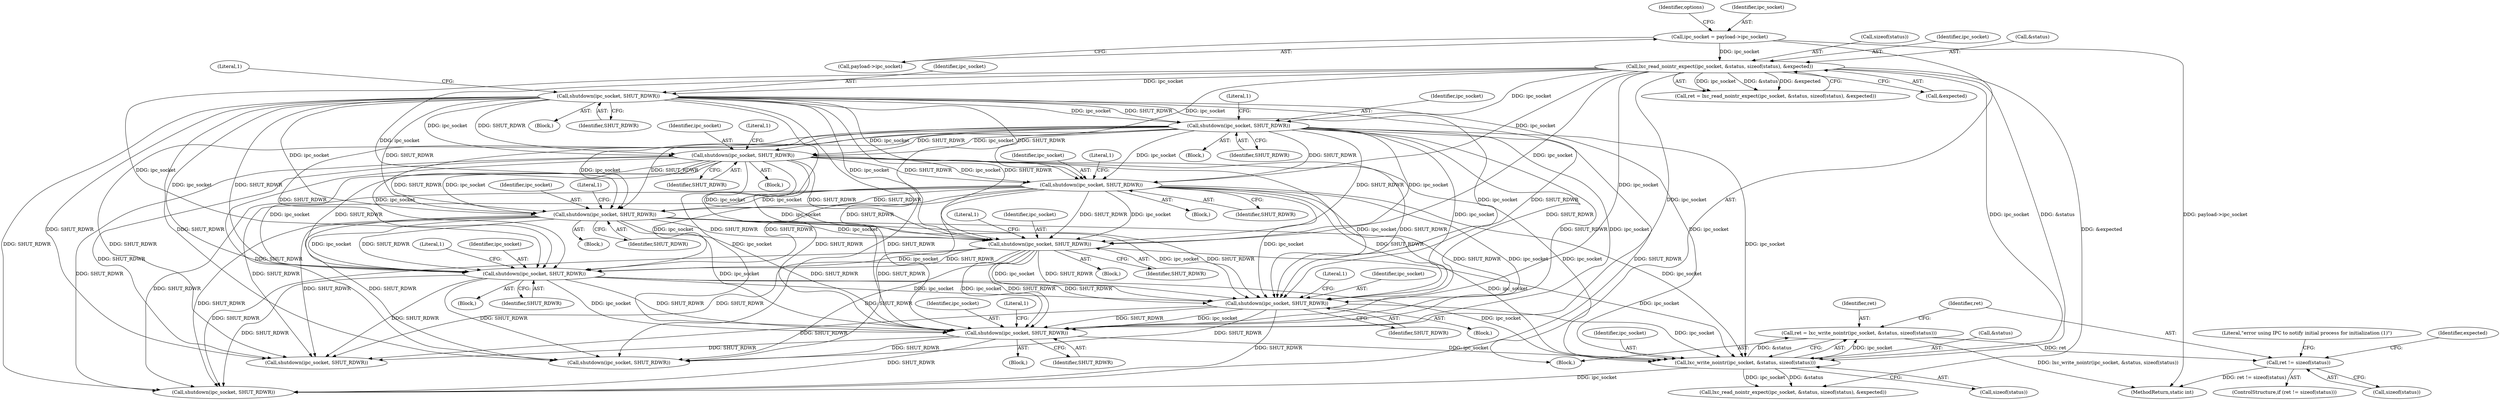 digraph "0_lxc_5c3fcae78b63ac9dd56e36075903921bd9461f9e@API" {
"1000439" [label="(Call,ret = lxc_write_nointr(ipc_socket, &status, sizeof(status)))"];
"1000441" [label="(Call,lxc_write_nointr(ipc_socket, &status, sizeof(status)))"];
"1000293" [label="(Call,shutdown(ipc_socket, SHUT_RDWR))"];
"1000268" [label="(Call,shutdown(ipc_socket, SHUT_RDWR))"];
"1000175" [label="(Call,shutdown(ipc_socket, SHUT_RDWR))"];
"1000160" [label="(Call,lxc_read_nointr_expect(ipc_socket, &status, sizeof(status), &expected))"];
"1000126" [label="(Call,ipc_socket = payload->ipc_socket)"];
"1000244" [label="(Call,shutdown(ipc_socket, SHUT_RDWR))"];
"1000203" [label="(Call,shutdown(ipc_socket, SHUT_RDWR))"];
"1000408" [label="(Call,shutdown(ipc_socket, SHUT_RDWR))"];
"1000381" [label="(Call,shutdown(ipc_socket, SHUT_RDWR))"];
"1000361" [label="(Call,shutdown(ipc_socket, SHUT_RDWR))"];
"1000430" [label="(Call,shutdown(ipc_socket, SHUT_RDWR))"];
"1000448" [label="(Call,ret != sizeof(status))"];
"1000443" [label="(Call,&status)"];
"1000441" [label="(Call,lxc_write_nointr(ipc_socket, &status, sizeof(status)))"];
"1000491" [label="(Call,shutdown(ipc_socket, SHUT_RDWR))"];
"1000386" [label="(Literal,1)"];
"1000269" [label="(Identifier,ipc_socket)"];
"1000118" [label="(Block,)"];
"1000175" [label="(Call,shutdown(ipc_socket, SHUT_RDWR))"];
"1000440" [label="(Identifier,ret)"];
"1000158" [label="(Call,ret = lxc_read_nointr_expect(ipc_socket, &status, sizeof(status), &expected))"];
"1000161" [label="(Identifier,ipc_socket)"];
"1000246" [label="(Identifier,SHUT_RDWR)"];
"1000454" [label="(Literal,\"error using IPC to notify initial process for initialization (1)\")"];
"1000293" [label="(Call,shutdown(ipc_socket, SHUT_RDWR))"];
"1000265" [label="(Block,)"];
"1000202" [label="(Block,)"];
"1000295" [label="(Identifier,SHUT_RDWR)"];
"1000381" [label="(Call,shutdown(ipc_socket, SHUT_RDWR))"];
"1000455" [label="(Call,shutdown(ipc_socket, SHUT_RDWR))"];
"1000160" [label="(Call,lxc_read_nointr_expect(ipc_socket, &status, sizeof(status), &expected))"];
"1000294" [label="(Identifier,ipc_socket)"];
"1000268" [label="(Call,shutdown(ipc_socket, SHUT_RDWR))"];
"1000245" [label="(Identifier,ipc_socket)"];
"1000208" [label="(Literal,1)"];
"1000298" [label="(Literal,1)"];
"1000408" [label="(Call,shutdown(ipc_socket, SHUT_RDWR))"];
"1000432" [label="(Identifier,SHUT_RDWR)"];
"1000244" [label="(Call,shutdown(ipc_socket, SHUT_RDWR))"];
"1000172" [label="(Block,)"];
"1000203" [label="(Call,shutdown(ipc_socket, SHUT_RDWR))"];
"1000162" [label="(Call,&status)"];
"1000462" [label="(Identifier,expected)"];
"1000358" [label="(Block,)"];
"1000366" [label="(Literal,1)"];
"1000431" [label="(Identifier,ipc_socket)"];
"1000363" [label="(Identifier,SHUT_RDWR)"];
"1000273" [label="(Literal,1)"];
"1000180" [label="(Literal,1)"];
"1000435" [label="(Literal,1)"];
"1000427" [label="(Block,)"];
"1000448" [label="(Call,ret != sizeof(status))"];
"1000413" [label="(Literal,1)"];
"1000447" [label="(ControlStructure,if (ret != sizeof(status)))"];
"1000450" [label="(Call,sizeof(status))"];
"1000270" [label="(Identifier,SHUT_RDWR)"];
"1000241" [label="(Block,)"];
"1000126" [label="(Call,ipc_socket = payload->ipc_socket)"];
"1000442" [label="(Identifier,ipc_socket)"];
"1000176" [label="(Identifier,ipc_socket)"];
"1000410" [label="(Identifier,SHUT_RDWR)"];
"1000470" [label="(Call,lxc_read_nointr_expect(ipc_socket, &status, sizeof(status), &expected))"];
"1000378" [label="(Block,)"];
"1000166" [label="(Call,&expected)"];
"1000382" [label="(Identifier,ipc_socket)"];
"1000128" [label="(Call,payload->ipc_socket)"];
"1000362" [label="(Identifier,ipc_socket)"];
"1000485" [label="(Call,shutdown(ipc_socket, SHUT_RDWR))"];
"1000383" [label="(Identifier,SHUT_RDWR)"];
"1000133" [label="(Identifier,options)"];
"1000430" [label="(Call,shutdown(ipc_socket, SHUT_RDWR))"];
"1000177" [label="(Identifier,SHUT_RDWR)"];
"1000405" [label="(Block,)"];
"1000449" [label="(Identifier,ret)"];
"1000361" [label="(Call,shutdown(ipc_socket, SHUT_RDWR))"];
"1000164" [label="(Call,sizeof(status))"];
"1000127" [label="(Identifier,ipc_socket)"];
"1000439" [label="(Call,ret = lxc_write_nointr(ipc_socket, &status, sizeof(status)))"];
"1000205" [label="(Identifier,SHUT_RDWR)"];
"1000204" [label="(Identifier,ipc_socket)"];
"1000409" [label="(Identifier,ipc_socket)"];
"1000290" [label="(Block,)"];
"1000249" [label="(Literal,1)"];
"1000445" [label="(Call,sizeof(status))"];
"1000711" [label="(MethodReturn,static int)"];
"1000439" -> "1000118"  [label="AST: "];
"1000439" -> "1000441"  [label="CFG: "];
"1000440" -> "1000439"  [label="AST: "];
"1000441" -> "1000439"  [label="AST: "];
"1000449" -> "1000439"  [label="CFG: "];
"1000439" -> "1000711"  [label="DDG: lxc_write_nointr(ipc_socket, &status, sizeof(status))"];
"1000441" -> "1000439"  [label="DDG: ipc_socket"];
"1000441" -> "1000439"  [label="DDG: &status"];
"1000439" -> "1000448"  [label="DDG: ret"];
"1000441" -> "1000445"  [label="CFG: "];
"1000442" -> "1000441"  [label="AST: "];
"1000443" -> "1000441"  [label="AST: "];
"1000445" -> "1000441"  [label="AST: "];
"1000293" -> "1000441"  [label="DDG: ipc_socket"];
"1000408" -> "1000441"  [label="DDG: ipc_socket"];
"1000268" -> "1000441"  [label="DDG: ipc_socket"];
"1000175" -> "1000441"  [label="DDG: ipc_socket"];
"1000430" -> "1000441"  [label="DDG: ipc_socket"];
"1000381" -> "1000441"  [label="DDG: ipc_socket"];
"1000361" -> "1000441"  [label="DDG: ipc_socket"];
"1000244" -> "1000441"  [label="DDG: ipc_socket"];
"1000160" -> "1000441"  [label="DDG: ipc_socket"];
"1000160" -> "1000441"  [label="DDG: &status"];
"1000203" -> "1000441"  [label="DDG: ipc_socket"];
"1000441" -> "1000455"  [label="DDG: ipc_socket"];
"1000441" -> "1000470"  [label="DDG: ipc_socket"];
"1000441" -> "1000470"  [label="DDG: &status"];
"1000293" -> "1000290"  [label="AST: "];
"1000293" -> "1000295"  [label="CFG: "];
"1000294" -> "1000293"  [label="AST: "];
"1000295" -> "1000293"  [label="AST: "];
"1000298" -> "1000293"  [label="CFG: "];
"1000268" -> "1000293"  [label="DDG: ipc_socket"];
"1000268" -> "1000293"  [label="DDG: SHUT_RDWR"];
"1000175" -> "1000293"  [label="DDG: ipc_socket"];
"1000175" -> "1000293"  [label="DDG: SHUT_RDWR"];
"1000244" -> "1000293"  [label="DDG: ipc_socket"];
"1000244" -> "1000293"  [label="DDG: SHUT_RDWR"];
"1000160" -> "1000293"  [label="DDG: ipc_socket"];
"1000203" -> "1000293"  [label="DDG: ipc_socket"];
"1000203" -> "1000293"  [label="DDG: SHUT_RDWR"];
"1000293" -> "1000361"  [label="DDG: ipc_socket"];
"1000293" -> "1000361"  [label="DDG: SHUT_RDWR"];
"1000293" -> "1000381"  [label="DDG: ipc_socket"];
"1000293" -> "1000381"  [label="DDG: SHUT_RDWR"];
"1000293" -> "1000408"  [label="DDG: ipc_socket"];
"1000293" -> "1000408"  [label="DDG: SHUT_RDWR"];
"1000293" -> "1000430"  [label="DDG: ipc_socket"];
"1000293" -> "1000430"  [label="DDG: SHUT_RDWR"];
"1000293" -> "1000455"  [label="DDG: SHUT_RDWR"];
"1000293" -> "1000485"  [label="DDG: SHUT_RDWR"];
"1000293" -> "1000491"  [label="DDG: SHUT_RDWR"];
"1000268" -> "1000265"  [label="AST: "];
"1000268" -> "1000270"  [label="CFG: "];
"1000269" -> "1000268"  [label="AST: "];
"1000270" -> "1000268"  [label="AST: "];
"1000273" -> "1000268"  [label="CFG: "];
"1000175" -> "1000268"  [label="DDG: ipc_socket"];
"1000175" -> "1000268"  [label="DDG: SHUT_RDWR"];
"1000244" -> "1000268"  [label="DDG: ipc_socket"];
"1000244" -> "1000268"  [label="DDG: SHUT_RDWR"];
"1000160" -> "1000268"  [label="DDG: ipc_socket"];
"1000203" -> "1000268"  [label="DDG: ipc_socket"];
"1000203" -> "1000268"  [label="DDG: SHUT_RDWR"];
"1000268" -> "1000361"  [label="DDG: ipc_socket"];
"1000268" -> "1000361"  [label="DDG: SHUT_RDWR"];
"1000268" -> "1000381"  [label="DDG: ipc_socket"];
"1000268" -> "1000381"  [label="DDG: SHUT_RDWR"];
"1000268" -> "1000408"  [label="DDG: ipc_socket"];
"1000268" -> "1000408"  [label="DDG: SHUT_RDWR"];
"1000268" -> "1000430"  [label="DDG: ipc_socket"];
"1000268" -> "1000430"  [label="DDG: SHUT_RDWR"];
"1000268" -> "1000455"  [label="DDG: SHUT_RDWR"];
"1000268" -> "1000485"  [label="DDG: SHUT_RDWR"];
"1000268" -> "1000491"  [label="DDG: SHUT_RDWR"];
"1000175" -> "1000172"  [label="AST: "];
"1000175" -> "1000177"  [label="CFG: "];
"1000176" -> "1000175"  [label="AST: "];
"1000177" -> "1000175"  [label="AST: "];
"1000180" -> "1000175"  [label="CFG: "];
"1000160" -> "1000175"  [label="DDG: ipc_socket"];
"1000175" -> "1000203"  [label="DDG: ipc_socket"];
"1000175" -> "1000203"  [label="DDG: SHUT_RDWR"];
"1000175" -> "1000244"  [label="DDG: ipc_socket"];
"1000175" -> "1000244"  [label="DDG: SHUT_RDWR"];
"1000175" -> "1000361"  [label="DDG: ipc_socket"];
"1000175" -> "1000361"  [label="DDG: SHUT_RDWR"];
"1000175" -> "1000381"  [label="DDG: ipc_socket"];
"1000175" -> "1000381"  [label="DDG: SHUT_RDWR"];
"1000175" -> "1000408"  [label="DDG: ipc_socket"];
"1000175" -> "1000408"  [label="DDG: SHUT_RDWR"];
"1000175" -> "1000430"  [label="DDG: ipc_socket"];
"1000175" -> "1000430"  [label="DDG: SHUT_RDWR"];
"1000175" -> "1000455"  [label="DDG: SHUT_RDWR"];
"1000175" -> "1000485"  [label="DDG: SHUT_RDWR"];
"1000175" -> "1000491"  [label="DDG: SHUT_RDWR"];
"1000160" -> "1000158"  [label="AST: "];
"1000160" -> "1000166"  [label="CFG: "];
"1000161" -> "1000160"  [label="AST: "];
"1000162" -> "1000160"  [label="AST: "];
"1000164" -> "1000160"  [label="AST: "];
"1000166" -> "1000160"  [label="AST: "];
"1000158" -> "1000160"  [label="CFG: "];
"1000160" -> "1000158"  [label="DDG: ipc_socket"];
"1000160" -> "1000158"  [label="DDG: &status"];
"1000160" -> "1000158"  [label="DDG: &expected"];
"1000126" -> "1000160"  [label="DDG: ipc_socket"];
"1000160" -> "1000203"  [label="DDG: ipc_socket"];
"1000160" -> "1000244"  [label="DDG: ipc_socket"];
"1000160" -> "1000361"  [label="DDG: ipc_socket"];
"1000160" -> "1000381"  [label="DDG: ipc_socket"];
"1000160" -> "1000408"  [label="DDG: ipc_socket"];
"1000160" -> "1000430"  [label="DDG: ipc_socket"];
"1000160" -> "1000470"  [label="DDG: &expected"];
"1000126" -> "1000118"  [label="AST: "];
"1000126" -> "1000128"  [label="CFG: "];
"1000127" -> "1000126"  [label="AST: "];
"1000128" -> "1000126"  [label="AST: "];
"1000133" -> "1000126"  [label="CFG: "];
"1000126" -> "1000711"  [label="DDG: payload->ipc_socket"];
"1000244" -> "1000241"  [label="AST: "];
"1000244" -> "1000246"  [label="CFG: "];
"1000245" -> "1000244"  [label="AST: "];
"1000246" -> "1000244"  [label="AST: "];
"1000249" -> "1000244"  [label="CFG: "];
"1000203" -> "1000244"  [label="DDG: ipc_socket"];
"1000203" -> "1000244"  [label="DDG: SHUT_RDWR"];
"1000244" -> "1000361"  [label="DDG: ipc_socket"];
"1000244" -> "1000361"  [label="DDG: SHUT_RDWR"];
"1000244" -> "1000381"  [label="DDG: ipc_socket"];
"1000244" -> "1000381"  [label="DDG: SHUT_RDWR"];
"1000244" -> "1000408"  [label="DDG: ipc_socket"];
"1000244" -> "1000408"  [label="DDG: SHUT_RDWR"];
"1000244" -> "1000430"  [label="DDG: ipc_socket"];
"1000244" -> "1000430"  [label="DDG: SHUT_RDWR"];
"1000244" -> "1000455"  [label="DDG: SHUT_RDWR"];
"1000244" -> "1000485"  [label="DDG: SHUT_RDWR"];
"1000244" -> "1000491"  [label="DDG: SHUT_RDWR"];
"1000203" -> "1000202"  [label="AST: "];
"1000203" -> "1000205"  [label="CFG: "];
"1000204" -> "1000203"  [label="AST: "];
"1000205" -> "1000203"  [label="AST: "];
"1000208" -> "1000203"  [label="CFG: "];
"1000203" -> "1000361"  [label="DDG: ipc_socket"];
"1000203" -> "1000361"  [label="DDG: SHUT_RDWR"];
"1000203" -> "1000381"  [label="DDG: ipc_socket"];
"1000203" -> "1000381"  [label="DDG: SHUT_RDWR"];
"1000203" -> "1000408"  [label="DDG: ipc_socket"];
"1000203" -> "1000408"  [label="DDG: SHUT_RDWR"];
"1000203" -> "1000430"  [label="DDG: ipc_socket"];
"1000203" -> "1000430"  [label="DDG: SHUT_RDWR"];
"1000203" -> "1000455"  [label="DDG: SHUT_RDWR"];
"1000203" -> "1000485"  [label="DDG: SHUT_RDWR"];
"1000203" -> "1000491"  [label="DDG: SHUT_RDWR"];
"1000408" -> "1000405"  [label="AST: "];
"1000408" -> "1000410"  [label="CFG: "];
"1000409" -> "1000408"  [label="AST: "];
"1000410" -> "1000408"  [label="AST: "];
"1000413" -> "1000408"  [label="CFG: "];
"1000381" -> "1000408"  [label="DDG: ipc_socket"];
"1000381" -> "1000408"  [label="DDG: SHUT_RDWR"];
"1000361" -> "1000408"  [label="DDG: ipc_socket"];
"1000361" -> "1000408"  [label="DDG: SHUT_RDWR"];
"1000408" -> "1000430"  [label="DDG: ipc_socket"];
"1000408" -> "1000430"  [label="DDG: SHUT_RDWR"];
"1000408" -> "1000455"  [label="DDG: SHUT_RDWR"];
"1000408" -> "1000485"  [label="DDG: SHUT_RDWR"];
"1000408" -> "1000491"  [label="DDG: SHUT_RDWR"];
"1000381" -> "1000378"  [label="AST: "];
"1000381" -> "1000383"  [label="CFG: "];
"1000382" -> "1000381"  [label="AST: "];
"1000383" -> "1000381"  [label="AST: "];
"1000386" -> "1000381"  [label="CFG: "];
"1000361" -> "1000381"  [label="DDG: ipc_socket"];
"1000361" -> "1000381"  [label="DDG: SHUT_RDWR"];
"1000381" -> "1000430"  [label="DDG: ipc_socket"];
"1000381" -> "1000430"  [label="DDG: SHUT_RDWR"];
"1000381" -> "1000455"  [label="DDG: SHUT_RDWR"];
"1000381" -> "1000485"  [label="DDG: SHUT_RDWR"];
"1000381" -> "1000491"  [label="DDG: SHUT_RDWR"];
"1000361" -> "1000358"  [label="AST: "];
"1000361" -> "1000363"  [label="CFG: "];
"1000362" -> "1000361"  [label="AST: "];
"1000363" -> "1000361"  [label="AST: "];
"1000366" -> "1000361"  [label="CFG: "];
"1000361" -> "1000430"  [label="DDG: ipc_socket"];
"1000361" -> "1000430"  [label="DDG: SHUT_RDWR"];
"1000361" -> "1000455"  [label="DDG: SHUT_RDWR"];
"1000361" -> "1000485"  [label="DDG: SHUT_RDWR"];
"1000361" -> "1000491"  [label="DDG: SHUT_RDWR"];
"1000430" -> "1000427"  [label="AST: "];
"1000430" -> "1000432"  [label="CFG: "];
"1000431" -> "1000430"  [label="AST: "];
"1000432" -> "1000430"  [label="AST: "];
"1000435" -> "1000430"  [label="CFG: "];
"1000430" -> "1000455"  [label="DDG: SHUT_RDWR"];
"1000430" -> "1000485"  [label="DDG: SHUT_RDWR"];
"1000430" -> "1000491"  [label="DDG: SHUT_RDWR"];
"1000448" -> "1000447"  [label="AST: "];
"1000448" -> "1000450"  [label="CFG: "];
"1000449" -> "1000448"  [label="AST: "];
"1000450" -> "1000448"  [label="AST: "];
"1000454" -> "1000448"  [label="CFG: "];
"1000462" -> "1000448"  [label="CFG: "];
"1000448" -> "1000711"  [label="DDG: ret != sizeof(status)"];
}

